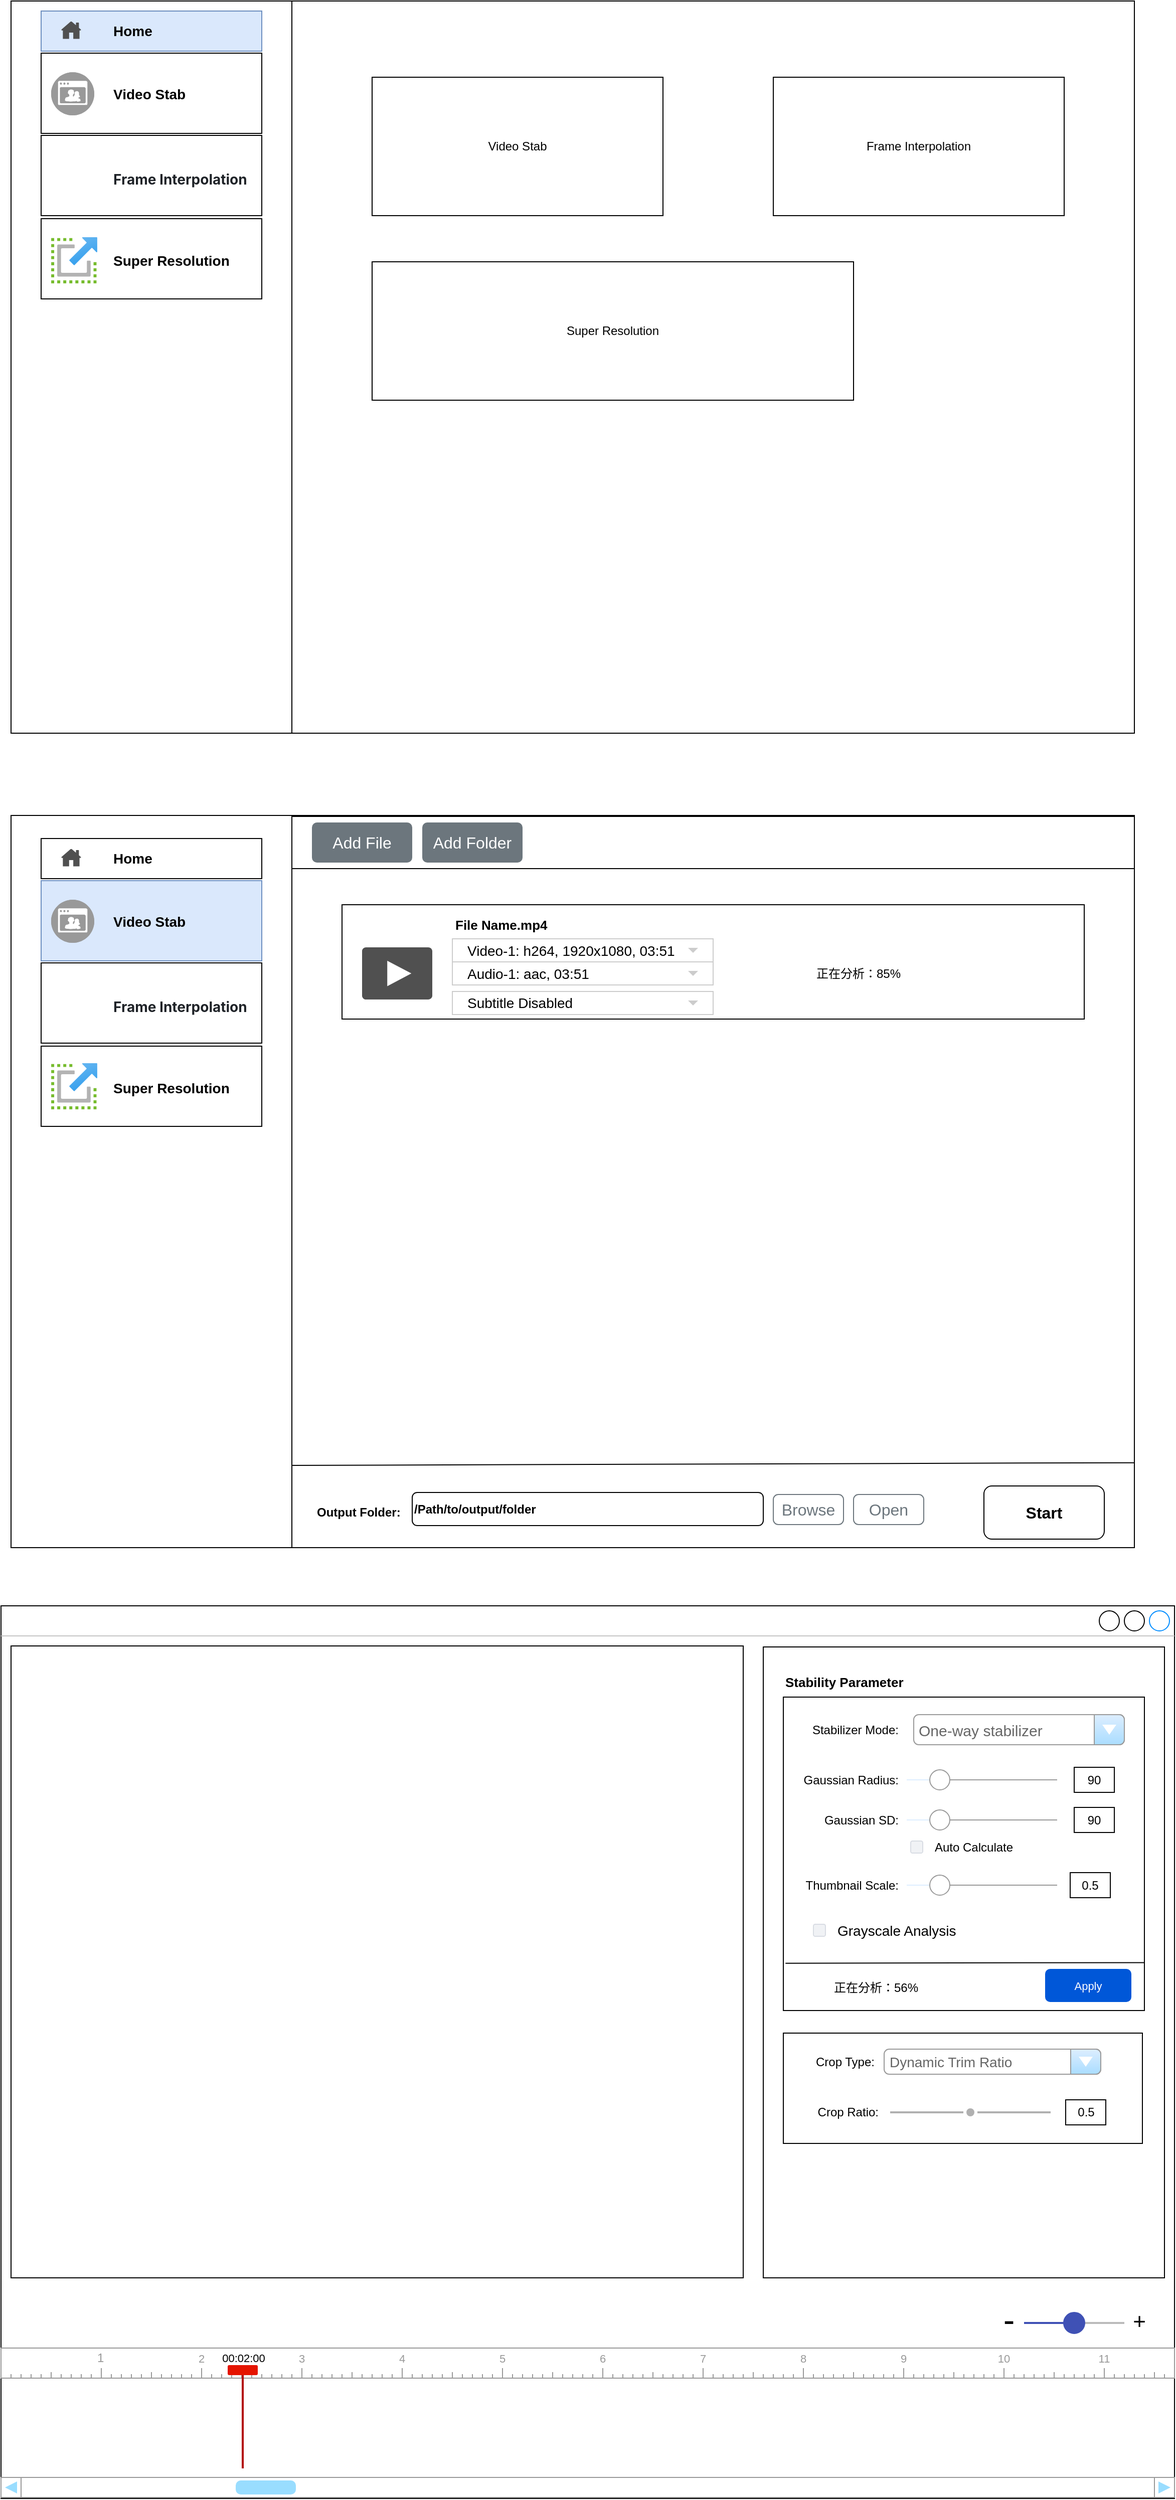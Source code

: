 <mxfile version="21.2.9" type="github">
  <diagram id="Ab-sKXFEaYm4plngSUeg" name="Page-1">
    <mxGraphModel dx="1790" dy="1040" grid="1" gridSize="10" guides="1" tooltips="1" connect="1" arrows="1" fold="1" page="1" pageScale="1" pageWidth="850" pageHeight="1100" math="0" shadow="0">
      <root>
        <mxCell id="0" />
        <mxCell id="1" parent="0" />
        <mxCell id="s8XICcNmrmjAOdbEo4fM-9" value="" style="strokeWidth=1;shadow=0;dashed=0;align=center;html=1;shape=mxgraph.mockup.containers.window;align=left;verticalAlign=top;spacingLeft=8;strokeColor2=#008cff;strokeColor3=#c4c4c4;fontColor=#666666;mainText=;fontSize=17;labelBackgroundColor=none;whiteSpace=wrap;" parent="1" vertex="1">
          <mxGeometry x="440" y="1620" width="1170" height="890" as="geometry" />
        </mxCell>
        <mxCell id="ieu4cb_8tg2tb4iUZJ9E-39" value="" style="group" parent="1" vertex="1" connectable="0">
          <mxGeometry x="450" y="20" width="1120" height="730" as="geometry" />
        </mxCell>
        <mxCell id="A-cPtb-7SZQgboOlziiO-1" value="" style="rounded=0;whiteSpace=wrap;html=1;" parent="ieu4cb_8tg2tb4iUZJ9E-39" vertex="1">
          <mxGeometry width="1120" height="730" as="geometry" />
        </mxCell>
        <mxCell id="A-cPtb-7SZQgboOlziiO-2" value="" style="endArrow=none;html=1;rounded=0;entryX=0.25;entryY=0;entryDx=0;entryDy=0;exitX=0.25;exitY=1;exitDx=0;exitDy=0;" parent="ieu4cb_8tg2tb4iUZJ9E-39" source="A-cPtb-7SZQgboOlziiO-1" target="A-cPtb-7SZQgboOlziiO-1" edge="1">
          <mxGeometry width="50" height="50" relative="1" as="geometry">
            <mxPoint x="-190" y="240" as="sourcePoint" />
            <mxPoint x="-140" y="190" as="targetPoint" />
          </mxGeometry>
        </mxCell>
        <mxCell id="ieu4cb_8tg2tb4iUZJ9E-1" value="" style="group" parent="ieu4cb_8tg2tb4iUZJ9E-39" vertex="1" connectable="0">
          <mxGeometry x="30" y="52" width="220" height="80" as="geometry" />
        </mxCell>
        <mxCell id="A-cPtb-7SZQgboOlziiO-35" value="" style="rounded=0;whiteSpace=wrap;html=1;" parent="ieu4cb_8tg2tb4iUZJ9E-1" vertex="1">
          <mxGeometry width="220" height="80" as="geometry" />
        </mxCell>
        <mxCell id="A-cPtb-7SZQgboOlziiO-37" value="" style="fillColor=#999999;verticalLabelPosition=bottom;sketch=0;html=1;strokeColor=#ffffff;verticalAlign=top;align=center;points=[[0.145,0.145,0],[0.5,0,0],[0.855,0.145,0],[1,0.5,0],[0.855,0.855,0],[0.5,1,0],[0.145,0.855,0],[0,0.5,0]];pointerEvents=1;shape=mxgraph.cisco_safe.compositeIcon;bgIcon=ellipse;resIcon=mxgraph.cisco_safe.capability.video;" parent="ieu4cb_8tg2tb4iUZJ9E-1" vertex="1">
          <mxGeometry x="10" y="19" width="43" height="43" as="geometry" />
        </mxCell>
        <mxCell id="A-cPtb-7SZQgboOlziiO-38" value="Video Stab" style="text;strokeColor=none;fillColor=none;html=1;fontSize=14;fontStyle=1;verticalAlign=middle;align=left;" parent="ieu4cb_8tg2tb4iUZJ9E-1" vertex="1">
          <mxGeometry x="70" y="20.5" width="110" height="40" as="geometry" />
        </mxCell>
        <mxCell id="ieu4cb_8tg2tb4iUZJ9E-2" value="" style="group" parent="ieu4cb_8tg2tb4iUZJ9E-39" vertex="1" connectable="0">
          <mxGeometry x="30" y="134" width="220" height="80" as="geometry" />
        </mxCell>
        <mxCell id="ieu4cb_8tg2tb4iUZJ9E-3" value="" style="rounded=0;whiteSpace=wrap;html=1;" parent="ieu4cb_8tg2tb4iUZJ9E-2" vertex="1">
          <mxGeometry width="220" height="80" as="geometry" />
        </mxCell>
        <mxCell id="ieu4cb_8tg2tb4iUZJ9E-5" value="&lt;h2 style=&quot;box-sizing: border-box; margin-top: 24px; margin-bottom: 16px; line-height: 1.25; padding-bottom: 0.3em; border-bottom: 1px solid var(--color-border-muted); color: rgb(31, 35, 40); font-family: -apple-system, &amp;quot;system-ui&amp;quot;, &amp;quot;Segoe UI&amp;quot;, &amp;quot;Noto Sans&amp;quot;, Helvetica, Arial, sans-serif, &amp;quot;Apple Color Emoji&amp;quot;, &amp;quot;Segoe UI Emoji&amp;quot;; background-color: rgb(255, 255, 255); font-size: 14px;&quot; dir=&quot;auto&quot; tabindex=&quot;-1&quot;&gt;Frame Interpolation&lt;/h2&gt;" style="text;strokeColor=none;fillColor=none;html=1;fontSize=14;fontStyle=0;verticalAlign=middle;align=left;" parent="ieu4cb_8tg2tb4iUZJ9E-2" vertex="1">
          <mxGeometry x="70" y="20.5" width="140" height="40" as="geometry" />
        </mxCell>
        <mxCell id="nxmxWXDzwpeDS3cv6FxE-2" value="" style="shape=image;html=1;verticalAlign=top;verticalLabelPosition=bottom;labelBackgroundColor=#ffffff;imageAspect=0;aspect=fixed;image=https://cdn2.iconfinder.com/data/icons/crystalproject/22x22/actions/frame_formula.png" parent="ieu4cb_8tg2tb4iUZJ9E-2" vertex="1">
          <mxGeometry x="10" y="20.5" width="50" height="50" as="geometry" />
        </mxCell>
        <mxCell id="ieu4cb_8tg2tb4iUZJ9E-6" value="" style="group" parent="ieu4cb_8tg2tb4iUZJ9E-39" vertex="1" connectable="0">
          <mxGeometry x="30" y="218" width="220" height="80" as="geometry" />
        </mxCell>
        <mxCell id="ieu4cb_8tg2tb4iUZJ9E-7" value="" style="rounded=0;whiteSpace=wrap;html=1;" parent="ieu4cb_8tg2tb4iUZJ9E-6" vertex="1">
          <mxGeometry y="-1" width="220" height="80" as="geometry" />
        </mxCell>
        <mxCell id="ieu4cb_8tg2tb4iUZJ9E-9" value="Super Resolution" style="text;strokeColor=none;fillColor=none;html=1;fontSize=14;fontStyle=1;verticalAlign=middle;align=left;" parent="ieu4cb_8tg2tb4iUZJ9E-6" vertex="1">
          <mxGeometry x="70" y="20.5" width="110" height="40" as="geometry" />
        </mxCell>
        <mxCell id="nxmxWXDzwpeDS3cv6FxE-3" value="" style="image;aspect=fixed;html=1;points=[];align=center;fontSize=12;image=img/lib/azure2/general/Scale.svg;" parent="ieu4cb_8tg2tb4iUZJ9E-6" vertex="1">
          <mxGeometry x="10" y="17.5" width="46" height="46" as="geometry" />
        </mxCell>
        <mxCell id="ieu4cb_8tg2tb4iUZJ9E-10" value="" style="group;fillColor=#dae8fc;strokeColor=#6c8ebf;" parent="ieu4cb_8tg2tb4iUZJ9E-39" vertex="1" connectable="0">
          <mxGeometry x="30" y="10" width="220" height="40" as="geometry" />
        </mxCell>
        <mxCell id="ieu4cb_8tg2tb4iUZJ9E-11" value="" style="rounded=0;whiteSpace=wrap;html=1;fillColor=#dae8fc;strokeColor=#6c8ebf;" parent="ieu4cb_8tg2tb4iUZJ9E-10" vertex="1">
          <mxGeometry width="220" height="40" as="geometry" />
        </mxCell>
        <mxCell id="ieu4cb_8tg2tb4iUZJ9E-13" value="Home" style="text;strokeColor=none;fillColor=none;html=1;fontSize=14;fontStyle=1;verticalAlign=middle;align=left;" parent="ieu4cb_8tg2tb4iUZJ9E-10" vertex="1">
          <mxGeometry x="70" y="10.25" width="110" height="20" as="geometry" />
        </mxCell>
        <mxCell id="ieu4cb_8tg2tb4iUZJ9E-14" value="" style="sketch=0;pointerEvents=1;shadow=0;dashed=0;html=1;strokeColor=none;fillColor=#505050;labelPosition=center;verticalLabelPosition=bottom;verticalAlign=top;outlineConnect=0;align=center;shape=mxgraph.office.concepts.home;" parent="ieu4cb_8tg2tb4iUZJ9E-10" vertex="1">
          <mxGeometry x="20" y="10.25" width="20" height="17.5" as="geometry" />
        </mxCell>
        <mxCell id="ieu4cb_8tg2tb4iUZJ9E-15" value="Video Stab" style="rounded=0;whiteSpace=wrap;html=1;" parent="ieu4cb_8tg2tb4iUZJ9E-39" vertex="1">
          <mxGeometry x="360" y="76" width="290" height="138" as="geometry" />
        </mxCell>
        <mxCell id="ieu4cb_8tg2tb4iUZJ9E-16" value="Frame Interpolation" style="rounded=0;whiteSpace=wrap;html=1;" parent="ieu4cb_8tg2tb4iUZJ9E-39" vertex="1">
          <mxGeometry x="760" y="76" width="290" height="138" as="geometry" />
        </mxCell>
        <mxCell id="ieu4cb_8tg2tb4iUZJ9E-17" value="Super Resolution" style="rounded=0;whiteSpace=wrap;html=1;" parent="ieu4cb_8tg2tb4iUZJ9E-39" vertex="1">
          <mxGeometry x="360" y="260" width="480" height="138" as="geometry" />
        </mxCell>
        <mxCell id="ieu4cb_8tg2tb4iUZJ9E-40" value="" style="group;align=left;fontStyle=1" parent="1" vertex="1" connectable="0">
          <mxGeometry x="450" y="845" width="1120" height="730" as="geometry" />
        </mxCell>
        <mxCell id="ieu4cb_8tg2tb4iUZJ9E-41" value="" style="rounded=0;whiteSpace=wrap;html=1;" parent="ieu4cb_8tg2tb4iUZJ9E-40" vertex="1">
          <mxGeometry y="-13" width="1120" height="730" as="geometry" />
        </mxCell>
        <mxCell id="ieu4cb_8tg2tb4iUZJ9E-42" value="" style="endArrow=none;html=1;rounded=0;entryX=0.25;entryY=0;entryDx=0;entryDy=0;exitX=0.25;exitY=1;exitDx=0;exitDy=0;" parent="ieu4cb_8tg2tb4iUZJ9E-40" source="ieu4cb_8tg2tb4iUZJ9E-41" target="ieu4cb_8tg2tb4iUZJ9E-41" edge="1">
          <mxGeometry width="50" height="50" relative="1" as="geometry">
            <mxPoint x="-190" y="240" as="sourcePoint" />
            <mxPoint x="-140" y="190" as="targetPoint" />
          </mxGeometry>
        </mxCell>
        <mxCell id="ieu4cb_8tg2tb4iUZJ9E-43" value="" style="group" parent="ieu4cb_8tg2tb4iUZJ9E-40" vertex="1" connectable="0">
          <mxGeometry x="30" y="52" width="220" height="80" as="geometry" />
        </mxCell>
        <mxCell id="ieu4cb_8tg2tb4iUZJ9E-44" value="" style="rounded=0;whiteSpace=wrap;html=1;fillColor=#dae8fc;strokeColor=#6c8ebf;" parent="ieu4cb_8tg2tb4iUZJ9E-43" vertex="1">
          <mxGeometry width="220" height="80" as="geometry" />
        </mxCell>
        <mxCell id="ieu4cb_8tg2tb4iUZJ9E-45" value="" style="fillColor=#999999;verticalLabelPosition=bottom;sketch=0;html=1;strokeColor=#ffffff;verticalAlign=top;align=center;points=[[0.145,0.145,0],[0.5,0,0],[0.855,0.145,0],[1,0.5,0],[0.855,0.855,0],[0.5,1,0],[0.145,0.855,0],[0,0.5,0]];pointerEvents=1;shape=mxgraph.cisco_safe.compositeIcon;bgIcon=ellipse;resIcon=mxgraph.cisco_safe.capability.video;" parent="ieu4cb_8tg2tb4iUZJ9E-43" vertex="1">
          <mxGeometry x="10" y="19" width="43" height="43" as="geometry" />
        </mxCell>
        <mxCell id="ieu4cb_8tg2tb4iUZJ9E-46" value="Video Stab" style="text;strokeColor=none;fillColor=none;html=1;fontSize=14;fontStyle=1;verticalAlign=middle;align=left;" parent="ieu4cb_8tg2tb4iUZJ9E-43" vertex="1">
          <mxGeometry x="70" y="20.5" width="110" height="40" as="geometry" />
        </mxCell>
        <mxCell id="ieu4cb_8tg2tb4iUZJ9E-47" value="" style="group" parent="ieu4cb_8tg2tb4iUZJ9E-40" vertex="1" connectable="0">
          <mxGeometry x="30" y="134" width="220" height="80" as="geometry" />
        </mxCell>
        <mxCell id="ieu4cb_8tg2tb4iUZJ9E-48" value="" style="rounded=0;whiteSpace=wrap;html=1;" parent="ieu4cb_8tg2tb4iUZJ9E-47" vertex="1">
          <mxGeometry width="220" height="80" as="geometry" />
        </mxCell>
        <mxCell id="ieu4cb_8tg2tb4iUZJ9E-50" value="&lt;h2 style=&quot;box-sizing: border-box; margin-top: 24px; margin-bottom: 16px; line-height: 1.25; padding-bottom: 0.3em; border-bottom: 1px solid var(--color-border-muted); color: rgb(31, 35, 40); font-family: -apple-system, &amp;quot;system-ui&amp;quot;, &amp;quot;Segoe UI&amp;quot;, &amp;quot;Noto Sans&amp;quot;, Helvetica, Arial, sans-serif, &amp;quot;Apple Color Emoji&amp;quot;, &amp;quot;Segoe UI Emoji&amp;quot;; background-color: rgb(255, 255, 255); font-size: 14px;&quot; dir=&quot;auto&quot; tabindex=&quot;-1&quot;&gt;Frame Interpolation&lt;/h2&gt;" style="text;strokeColor=none;fillColor=none;html=1;fontSize=14;fontStyle=0;verticalAlign=middle;align=left;" parent="ieu4cb_8tg2tb4iUZJ9E-47" vertex="1">
          <mxGeometry x="70" y="20.5" width="140" height="40" as="geometry" />
        </mxCell>
        <mxCell id="nxmxWXDzwpeDS3cv6FxE-8" value="" style="shape=image;html=1;verticalAlign=top;verticalLabelPosition=bottom;labelBackgroundColor=#ffffff;imageAspect=0;aspect=fixed;image=https://cdn2.iconfinder.com/data/icons/crystalproject/22x22/actions/frame_formula.png" parent="ieu4cb_8tg2tb4iUZJ9E-47" vertex="1">
          <mxGeometry x="10" y="15.5" width="50" height="50" as="geometry" />
        </mxCell>
        <mxCell id="ieu4cb_8tg2tb4iUZJ9E-51" value="" style="group" parent="ieu4cb_8tg2tb4iUZJ9E-40" vertex="1" connectable="0">
          <mxGeometry x="30" y="218" width="220" height="80" as="geometry" />
        </mxCell>
        <mxCell id="ieu4cb_8tg2tb4iUZJ9E-52" value="" style="rounded=0;whiteSpace=wrap;html=1;" parent="ieu4cb_8tg2tb4iUZJ9E-51" vertex="1">
          <mxGeometry y="-1" width="220" height="80" as="geometry" />
        </mxCell>
        <mxCell id="ieu4cb_8tg2tb4iUZJ9E-54" value="Super Resolution" style="text;strokeColor=none;fillColor=none;html=1;fontSize=14;fontStyle=1;verticalAlign=middle;align=left;" parent="ieu4cb_8tg2tb4iUZJ9E-51" vertex="1">
          <mxGeometry x="70" y="20.5" width="110" height="40" as="geometry" />
        </mxCell>
        <mxCell id="nxmxWXDzwpeDS3cv6FxE-9" value="" style="image;aspect=fixed;html=1;points=[];align=center;fontSize=12;image=img/lib/azure2/general/Scale.svg;" parent="ieu4cb_8tg2tb4iUZJ9E-51" vertex="1">
          <mxGeometry x="10" y="16" width="46" height="46" as="geometry" />
        </mxCell>
        <mxCell id="ieu4cb_8tg2tb4iUZJ9E-55" value="" style="group;" parent="ieu4cb_8tg2tb4iUZJ9E-40" vertex="1" connectable="0">
          <mxGeometry x="30" y="10" width="220" height="40" as="geometry" />
        </mxCell>
        <mxCell id="ieu4cb_8tg2tb4iUZJ9E-56" value="" style="rounded=0;whiteSpace=wrap;html=1;" parent="ieu4cb_8tg2tb4iUZJ9E-55" vertex="1">
          <mxGeometry width="220" height="40" as="geometry" />
        </mxCell>
        <mxCell id="ieu4cb_8tg2tb4iUZJ9E-57" value="Home" style="text;strokeColor=none;fillColor=none;html=1;fontSize=14;fontStyle=1;verticalAlign=middle;align=left;" parent="ieu4cb_8tg2tb4iUZJ9E-55" vertex="1">
          <mxGeometry x="70" y="10.25" width="110" height="20" as="geometry" />
        </mxCell>
        <mxCell id="ieu4cb_8tg2tb4iUZJ9E-58" value="" style="sketch=0;pointerEvents=1;shadow=0;dashed=0;html=1;strokeColor=none;fillColor=#505050;labelPosition=center;verticalLabelPosition=bottom;verticalAlign=top;outlineConnect=0;align=center;shape=mxgraph.office.concepts.home;" parent="ieu4cb_8tg2tb4iUZJ9E-55" vertex="1">
          <mxGeometry x="20" y="10.25" width="20" height="17.5" as="geometry" />
        </mxCell>
        <mxCell id="ieu4cb_8tg2tb4iUZJ9E-59" value="" style="rounded=0;whiteSpace=wrap;html=1;" parent="ieu4cb_8tg2tb4iUZJ9E-40" vertex="1">
          <mxGeometry x="330" y="76" width="740" height="114" as="geometry" />
        </mxCell>
        <mxCell id="ieu4cb_8tg2tb4iUZJ9E-69" value="" style="endArrow=none;html=1;rounded=0;entryX=1;entryY=0.884;entryDx=0;entryDy=0;entryPerimeter=0;" parent="ieu4cb_8tg2tb4iUZJ9E-40" target="ieu4cb_8tg2tb4iUZJ9E-41" edge="1">
          <mxGeometry width="50" height="50" relative="1" as="geometry">
            <mxPoint x="280" y="635" as="sourcePoint" />
            <mxPoint x="620" y="550" as="targetPoint" />
          </mxGeometry>
        </mxCell>
        <mxCell id="ieu4cb_8tg2tb4iUZJ9E-70" value="&lt;b&gt;/Path/to/output/folder&lt;/b&gt;" style="rounded=1;whiteSpace=wrap;html=1;align=left;" parent="ieu4cb_8tg2tb4iUZJ9E-40" vertex="1">
          <mxGeometry x="400" y="662" width="350" height="33" as="geometry" />
        </mxCell>
        <mxCell id="ieu4cb_8tg2tb4iUZJ9E-71" value="Output Folder:" style="text;align=left;fontStyle=1;verticalAlign=middle;spacingLeft=3;spacingRight=3;strokeColor=none;rotatable=0;points=[[0,0.5],[1,0.5]];portConstraint=eastwest;html=1;" parent="ieu4cb_8tg2tb4iUZJ9E-40" vertex="1">
          <mxGeometry x="300" y="669" width="80" height="26" as="geometry" />
        </mxCell>
        <mxCell id="ieu4cb_8tg2tb4iUZJ9E-72" value="Start" style="rounded=1;whiteSpace=wrap;html=1;fontStyle=1;fontSize=16;" parent="ieu4cb_8tg2tb4iUZJ9E-40" vertex="1">
          <mxGeometry x="970" y="655.5" width="120" height="53" as="geometry" />
        </mxCell>
        <mxCell id="ieu4cb_8tg2tb4iUZJ9E-63" value="&lt;b&gt;File Name.mp4&lt;/b&gt;" style="text;strokeColor=none;fillColor=none;html=1;fontSize=13;fontStyle=0;verticalAlign=middle;align=left;" parent="ieu4cb_8tg2tb4iUZJ9E-40" vertex="1">
          <mxGeometry x="441" y="81" width="150" height="30" as="geometry" />
        </mxCell>
        <mxCell id="ieu4cb_8tg2tb4iUZJ9E-73" value="" style="sketch=0;pointerEvents=1;shadow=0;dashed=0;html=1;strokeColor=none;fillColor=#505050;labelPosition=center;verticalLabelPosition=bottom;verticalAlign=top;outlineConnect=0;align=center;shape=mxgraph.office.concepts.video_play;" parent="ieu4cb_8tg2tb4iUZJ9E-40" vertex="1">
          <mxGeometry x="350" y="118.5" width="70" height="52" as="geometry" />
        </mxCell>
        <mxCell id="nxmxWXDzwpeDS3cv6FxE-10" value="Open" style="html=1;shadow=0;dashed=0;shape=mxgraph.bootstrap.rrect;rSize=5;strokeColor=#6C767D;strokeWidth=1;fillColor=none;fontColor=#6C767D;whiteSpace=wrap;align=center;verticalAlign=middle;spacingLeft=0;fontStyle=0;fontSize=16;spacing=5;" parent="ieu4cb_8tg2tb4iUZJ9E-40" vertex="1">
          <mxGeometry x="840" y="664" width="70" height="30" as="geometry" />
        </mxCell>
        <mxCell id="nxmxWXDzwpeDS3cv6FxE-12" value="" style="dashed=0;align=left;fontSize=12;shape=rect;fillColor=#ffffff;strokeColor=#cccccc;whiteSpace=wrap;html=1;" parent="ieu4cb_8tg2tb4iUZJ9E-40" vertex="1">
          <mxGeometry x="440" y="110" width="260" height="23" as="geometry" />
        </mxCell>
        <mxCell id="nxmxWXDzwpeDS3cv6FxE-13" value="Video-1: h264, 1920x1080, 03:51" style="text;fontColor=#000000;verticalAlign=middle;spacingLeft=13;fontSize=14;whiteSpace=wrap;html=1;align=left;" parent="nxmxWXDzwpeDS3cv6FxE-12" vertex="1">
          <mxGeometry width="260" height="23" as="geometry" />
        </mxCell>
        <mxCell id="nxmxWXDzwpeDS3cv6FxE-14" value="" style="dashed=0;html=1;shape=mxgraph.gmdl.triangle;fillColor=#cccccc;strokeColor=none;" parent="nxmxWXDzwpeDS3cv6FxE-12" vertex="1">
          <mxGeometry x="1" y="0.5" width="10" height="5" relative="1" as="geometry">
            <mxPoint x="-25" y="-2.5" as="offset" />
          </mxGeometry>
        </mxCell>
        <mxCell id="nxmxWXDzwpeDS3cv6FxE-15" value="" style="dashed=0;align=left;fontSize=12;shape=rect;fillColor=#ffffff;strokeColor=#cccccc;whiteSpace=wrap;html=1;" parent="ieu4cb_8tg2tb4iUZJ9E-40" vertex="1">
          <mxGeometry x="440" y="133" width="260" height="23" as="geometry" />
        </mxCell>
        <mxCell id="nxmxWXDzwpeDS3cv6FxE-16" value="Audio-1: aac, 03:51" style="text;fontColor=#000000;verticalAlign=middle;spacingLeft=13;fontSize=14;whiteSpace=wrap;html=1;align=left;" parent="nxmxWXDzwpeDS3cv6FxE-15" vertex="1">
          <mxGeometry width="260" height="23" as="geometry" />
        </mxCell>
        <mxCell id="nxmxWXDzwpeDS3cv6FxE-17" value="" style="dashed=0;html=1;shape=mxgraph.gmdl.triangle;fillColor=#cccccc;strokeColor=none;" parent="nxmxWXDzwpeDS3cv6FxE-15" vertex="1">
          <mxGeometry x="1" y="0.5" width="10" height="5" relative="1" as="geometry">
            <mxPoint x="-25" y="-2.5" as="offset" />
          </mxGeometry>
        </mxCell>
        <mxCell id="nxmxWXDzwpeDS3cv6FxE-18" value="" style="dashed=0;align=left;fontSize=12;shape=rect;fillColor=#ffffff;strokeColor=#cccccc;whiteSpace=wrap;html=1;" parent="ieu4cb_8tg2tb4iUZJ9E-40" vertex="1">
          <mxGeometry x="440" y="162.5" width="260" height="23" as="geometry" />
        </mxCell>
        <mxCell id="nxmxWXDzwpeDS3cv6FxE-19" value="Subtitle Disabled" style="text;fontColor=#000000;verticalAlign=middle;spacingLeft=13;fontSize=14;whiteSpace=wrap;html=1;align=left;" parent="nxmxWXDzwpeDS3cv6FxE-18" vertex="1">
          <mxGeometry width="260" height="23" as="geometry" />
        </mxCell>
        <mxCell id="nxmxWXDzwpeDS3cv6FxE-20" value="" style="dashed=0;html=1;shape=mxgraph.gmdl.triangle;fillColor=#cccccc;strokeColor=none;" parent="nxmxWXDzwpeDS3cv6FxE-18" vertex="1">
          <mxGeometry x="1" y="0.5" width="10" height="5" relative="1" as="geometry">
            <mxPoint x="-25" y="-2.5" as="offset" />
          </mxGeometry>
        </mxCell>
        <mxCell id="nxmxWXDzwpeDS3cv6FxE-49" value="" style="rounded=0;whiteSpace=wrap;html=1;" parent="ieu4cb_8tg2tb4iUZJ9E-40" vertex="1">
          <mxGeometry x="280" y="-12" width="840" height="52" as="geometry" />
        </mxCell>
        <mxCell id="nxmxWXDzwpeDS3cv6FxE-51" value="Add File" style="html=1;shadow=0;dashed=0;shape=mxgraph.bootstrap.rrect;rSize=5;strokeColor=none;strokeWidth=1;fillColor=#6C767D;fontColor=#FFFFFF;whiteSpace=wrap;align=center;verticalAlign=middle;spacingLeft=0;fontStyle=0;fontSize=16;spacing=5;" parent="ieu4cb_8tg2tb4iUZJ9E-40" vertex="1">
          <mxGeometry x="300" y="-6" width="100" height="40" as="geometry" />
        </mxCell>
        <mxCell id="s8XICcNmrmjAOdbEo4fM-1" value="" style="shape=image;html=1;verticalAlign=top;verticalLabelPosition=bottom;labelBackgroundColor=#ffffff;imageAspect=0;aspect=fixed;image=https://cdn0.iconfinder.com/data/icons/google-material-design-3-0/48/ic_play_arrow_48px-128.png" parent="ieu4cb_8tg2tb4iUZJ9E-40" vertex="1">
          <mxGeometry x="960" y="92.5" width="81" height="81" as="geometry" />
        </mxCell>
        <mxCell id="s8XICcNmrmjAOdbEo4fM-4" value="正在分析：85%" style="text;html=1;strokeColor=none;fillColor=none;align=center;verticalAlign=middle;whiteSpace=wrap;rounded=0;" parent="ieu4cb_8tg2tb4iUZJ9E-40" vertex="1">
          <mxGeometry x="790" y="129.5" width="110" height="30" as="geometry" />
        </mxCell>
        <mxCell id="s8XICcNmrmjAOdbEo4fM-10" value="Add Folder" style="html=1;shadow=0;dashed=0;shape=mxgraph.bootstrap.rrect;rSize=5;strokeColor=none;strokeWidth=1;fillColor=#6C767D;fontColor=#FFFFFF;whiteSpace=wrap;align=center;verticalAlign=middle;spacingLeft=0;fontStyle=0;fontSize=16;spacing=5;" parent="ieu4cb_8tg2tb4iUZJ9E-40" vertex="1">
          <mxGeometry x="410" y="-6" width="100" height="40" as="geometry" />
        </mxCell>
        <mxCell id="s8XICcNmrmjAOdbEo4fM-12" value="Browse" style="html=1;shadow=0;dashed=0;shape=mxgraph.bootstrap.rrect;rSize=5;strokeColor=#6C767D;strokeWidth=1;fillColor=none;fontColor=#6C767D;whiteSpace=wrap;align=center;verticalAlign=middle;spacingLeft=0;fontStyle=0;fontSize=16;spacing=5;" parent="ieu4cb_8tg2tb4iUZJ9E-40" vertex="1">
          <mxGeometry x="760" y="664" width="70" height="30" as="geometry" />
        </mxCell>
        <mxCell id="nxmxWXDzwpeDS3cv6FxE-24" value="" style="rounded=0;whiteSpace=wrap;html=1;" parent="1" vertex="1">
          <mxGeometry x="440" y="2360" width="1170" height="150" as="geometry" />
        </mxCell>
        <mxCell id="nxmxWXDzwpeDS3cv6FxE-26" value="1" style="strokeWidth=1;shadow=0;dashed=0;align=center;html=1;shape=mxgraph.mockup.misc.ruler2;dx=100;rulerOrient=down;unitSize=10;fontColor=#999999;spacingLeft=96;align=left;verticalAlign=middle;spacingBottom=10;spacingTop=0;spacingRight=0;spacing=0;strokeColor=#999999;" parent="1" vertex="1">
          <mxGeometry x="440" y="2360" width="1170" height="30" as="geometry" />
        </mxCell>
        <mxCell id="nxmxWXDzwpeDS3cv6FxE-27" value="" style="shape=image;html=1;verticalAlign=top;verticalLabelPosition=bottom;labelBackgroundColor=#ffffff;imageAspect=0;aspect=fixed;image=https://cdn2.iconfinder.com/data/icons/crystalproject/32x32/actions/thumbnail.png" parent="1" vertex="1">
          <mxGeometry x="440" y="2395" width="100" height="100" as="geometry" />
        </mxCell>
        <mxCell id="nxmxWXDzwpeDS3cv6FxE-28" value="" style="shape=image;html=1;verticalAlign=top;verticalLabelPosition=bottom;labelBackgroundColor=#ffffff;imageAspect=0;aspect=fixed;image=https://cdn2.iconfinder.com/data/icons/crystalproject/32x32/actions/thumbnail.png" parent="1" vertex="1">
          <mxGeometry x="540" y="2395" width="100" height="100" as="geometry" />
        </mxCell>
        <mxCell id="nxmxWXDzwpeDS3cv6FxE-29" value="" style="shape=image;html=1;verticalAlign=top;verticalLabelPosition=bottom;labelBackgroundColor=#ffffff;imageAspect=0;aspect=fixed;image=https://cdn2.iconfinder.com/data/icons/crystalproject/32x32/actions/thumbnail.png" parent="1" vertex="1">
          <mxGeometry x="640" y="2395" width="100" height="100" as="geometry" />
        </mxCell>
        <mxCell id="nxmxWXDzwpeDS3cv6FxE-30" value="" style="shape=image;html=1;verticalAlign=top;verticalLabelPosition=bottom;labelBackgroundColor=#ffffff;imageAspect=0;aspect=fixed;image=https://cdn2.iconfinder.com/data/icons/crystalproject/32x32/actions/thumbnail.png" parent="1" vertex="1">
          <mxGeometry x="740" y="2395" width="100" height="100" as="geometry" />
        </mxCell>
        <mxCell id="nxmxWXDzwpeDS3cv6FxE-31" value="" style="shape=image;html=1;verticalAlign=top;verticalLabelPosition=bottom;labelBackgroundColor=#ffffff;imageAspect=0;aspect=fixed;image=https://cdn2.iconfinder.com/data/icons/crystalproject/32x32/actions/thumbnail.png" parent="1" vertex="1">
          <mxGeometry x="840" y="2395" width="100" height="100" as="geometry" />
        </mxCell>
        <mxCell id="nxmxWXDzwpeDS3cv6FxE-32" value="" style="shape=image;html=1;verticalAlign=top;verticalLabelPosition=bottom;labelBackgroundColor=#ffffff;imageAspect=0;aspect=fixed;image=https://cdn2.iconfinder.com/data/icons/crystalproject/32x32/actions/thumbnail.png" parent="1" vertex="1">
          <mxGeometry x="940" y="2395" width="100" height="100" as="geometry" />
        </mxCell>
        <mxCell id="nxmxWXDzwpeDS3cv6FxE-33" value="" style="shape=image;html=1;verticalAlign=top;verticalLabelPosition=bottom;labelBackgroundColor=#ffffff;imageAspect=0;aspect=fixed;image=https://cdn2.iconfinder.com/data/icons/crystalproject/32x32/actions/thumbnail.png" parent="1" vertex="1">
          <mxGeometry x="1040" y="2395" width="100" height="100" as="geometry" />
        </mxCell>
        <mxCell id="nxmxWXDzwpeDS3cv6FxE-34" value="" style="shape=image;html=1;verticalAlign=top;verticalLabelPosition=bottom;labelBackgroundColor=#ffffff;imageAspect=0;aspect=fixed;image=https://cdn2.iconfinder.com/data/icons/crystalproject/32x32/actions/thumbnail.png" parent="1" vertex="1">
          <mxGeometry x="1140" y="2395" width="100" height="100" as="geometry" />
        </mxCell>
        <mxCell id="nxmxWXDzwpeDS3cv6FxE-35" value="" style="shape=image;html=1;verticalAlign=top;verticalLabelPosition=bottom;labelBackgroundColor=#ffffff;imageAspect=0;aspect=fixed;image=https://cdn2.iconfinder.com/data/icons/crystalproject/32x32/actions/thumbnail.png" parent="1" vertex="1">
          <mxGeometry x="1240" y="2395" width="100" height="100" as="geometry" />
        </mxCell>
        <mxCell id="nxmxWXDzwpeDS3cv6FxE-36" value="" style="shape=image;html=1;verticalAlign=top;verticalLabelPosition=bottom;labelBackgroundColor=#ffffff;imageAspect=0;aspect=fixed;image=https://cdn2.iconfinder.com/data/icons/crystalproject/32x32/actions/thumbnail.png" parent="1" vertex="1">
          <mxGeometry x="1340" y="2395" width="100" height="100" as="geometry" />
        </mxCell>
        <mxCell id="nxmxWXDzwpeDS3cv6FxE-37" value="" style="shape=image;html=1;verticalAlign=top;verticalLabelPosition=bottom;labelBackgroundColor=#ffffff;imageAspect=0;aspect=fixed;image=https://cdn2.iconfinder.com/data/icons/crystalproject/32x32/actions/thumbnail.png" parent="1" vertex="1">
          <mxGeometry x="1440" y="2395" width="100" height="100" as="geometry" />
        </mxCell>
        <mxCell id="nxmxWXDzwpeDS3cv6FxE-39" value="" style="verticalLabelPosition=bottom;shadow=0;dashed=0;align=center;html=1;verticalAlign=top;strokeWidth=1;shape=mxgraph.mockup.navigation.scrollBar;strokeColor=#999999;barPos=20;fillColor2=#99ddff;strokeColor2=none;" parent="1" vertex="1">
          <mxGeometry x="440" y="2489" width="1170" height="20" as="geometry" />
        </mxCell>
        <mxCell id="nxmxWXDzwpeDS3cv6FxE-43" value="" style="shape=image;html=1;verticalAlign=top;verticalLabelPosition=bottom;labelBackgroundColor=#ffffff;imageAspect=0;aspect=fixed;image=https://cdn4.iconfinder.com/data/icons/ionicons/512/icon-ios7-play-128.png" parent="1" vertex="1">
          <mxGeometry x="864" y="2300.51" width="52" height="52" as="geometry" />
        </mxCell>
        <mxCell id="nxmxWXDzwpeDS3cv6FxE-45" value="" style="shape=image;html=1;verticalAlign=top;verticalLabelPosition=bottom;labelBackgroundColor=#ffffff;imageAspect=0;aspect=fixed;image=https://cdn4.iconfinder.com/data/icons/arrows-set-12/512/previous-128.png" parent="1" vertex="1">
          <mxGeometry x="800" y="2313.88" width="25.25" height="25.25" as="geometry" />
        </mxCell>
        <mxCell id="nxmxWXDzwpeDS3cv6FxE-46" value="" style="shape=image;html=1;verticalAlign=top;verticalLabelPosition=bottom;labelBackgroundColor=#ffffff;imageAspect=0;aspect=fixed;image=https://cdn3.iconfinder.com/data/icons/arrow-outline-8/32/right_4_1-128.png" parent="1" vertex="1">
          <mxGeometry x="930" y="2308" width="37" height="37" as="geometry" />
        </mxCell>
        <mxCell id="nxmxWXDzwpeDS3cv6FxE-53" value="" style="dashed=0;verticalLabelPosition=bottom;verticalAlign=top;align=center;shape=mxgraph.gmdl.slider2;barPos=50;strokeColor=#3F51B5;opacity=100;strokeWidth=2;fillColor=#3F51B5;handleSize=20;shadow=0;html=1;" parent="1" vertex="1">
          <mxGeometry x="1460" y="2325" width="100" height="20" as="geometry" />
        </mxCell>
        <mxCell id="s8XICcNmrmjAOdbEo4fM-16" value="" style="group" parent="1" vertex="1" connectable="0">
          <mxGeometry x="666" y="2380" width="30" height="100" as="geometry" />
        </mxCell>
        <mxCell id="s8XICcNmrmjAOdbEo4fM-14" value="" style="rounded=1;whiteSpace=wrap;html=1;fillColor=#e51400;fontColor=#ffffff;strokeColor=none;" parent="s8XICcNmrmjAOdbEo4fM-16" vertex="1">
          <mxGeometry y="-3" width="30" height="10" as="geometry" />
        </mxCell>
        <mxCell id="s8XICcNmrmjAOdbEo4fM-15" value="" style="endArrow=none;html=1;rounded=0;entryX=0.5;entryY=1;entryDx=0;entryDy=0;fillColor=#e51400;strokeColor=#B20000;strokeWidth=2;" parent="s8XICcNmrmjAOdbEo4fM-16" target="s8XICcNmrmjAOdbEo4fM-14" edge="1">
          <mxGeometry width="50" height="50" relative="1" as="geometry">
            <mxPoint x="15" y="100" as="sourcePoint" />
            <mxPoint x="54" y="60" as="targetPoint" />
          </mxGeometry>
        </mxCell>
        <mxCell id="iqYb2lhpn9kubGCA_jHs-60" value="" style="rounded=0;whiteSpace=wrap;html=1;" vertex="1" parent="1">
          <mxGeometry x="450" y="1660" width="730" height="630" as="geometry" />
        </mxCell>
        <mxCell id="nxmxWXDzwpeDS3cv6FxE-48" value="" style="shape=image;html=1;verticalAlign=top;verticalLabelPosition=bottom;labelBackgroundColor=#ffffff;imageAspect=0;aspect=fixed;image=https://cdn4.iconfinder.com/data/icons/ionicons/512/icon-ios7-play-outline-128.png" parent="1" vertex="1">
          <mxGeometry x="720" y="1790" width="270" height="270" as="geometry" />
        </mxCell>
        <mxCell id="iqYb2lhpn9kubGCA_jHs-55" value="" style="rounded=0;whiteSpace=wrap;html=1;" vertex="1" parent="1">
          <mxGeometry x="1200" y="1661" width="400" height="629" as="geometry" />
        </mxCell>
        <mxCell id="iqYb2lhpn9kubGCA_jHs-43" value="" style="group" vertex="1" connectable="0" parent="1">
          <mxGeometry x="1220" y="2046" width="358" height="110" as="geometry" />
        </mxCell>
        <mxCell id="iqYb2lhpn9kubGCA_jHs-37" value="" style="rounded=0;whiteSpace=wrap;html=1;" vertex="1" parent="iqYb2lhpn9kubGCA_jHs-43">
          <mxGeometry width="358" height="110" as="geometry" />
        </mxCell>
        <mxCell id="iqYb2lhpn9kubGCA_jHs-38" value="Crop Type:" style="text;html=1;strokeColor=none;fillColor=none;align=right;verticalAlign=middle;whiteSpace=wrap;rounded=0;" vertex="1" parent="iqYb2lhpn9kubGCA_jHs-43">
          <mxGeometry x="9.5" y="14" width="83" height="30" as="geometry" />
        </mxCell>
        <mxCell id="iqYb2lhpn9kubGCA_jHs-39" value="Dynamic Trim Ratio" style="strokeWidth=1;shadow=0;dashed=0;align=center;html=1;shape=mxgraph.mockup.forms.comboBox;strokeColor=#999999;fillColor=#ddeeff;align=left;fillColor2=#aaddff;mainText=;fontColor=#666666;fontSize=14;spacingLeft=3;" vertex="1" parent="iqYb2lhpn9kubGCA_jHs-43">
          <mxGeometry x="100.5" y="16" width="216" height="25" as="geometry" />
        </mxCell>
        <mxCell id="iqYb2lhpn9kubGCA_jHs-40" value="Crop Ratio:" style="text;html=1;strokeColor=none;fillColor=none;align=right;verticalAlign=middle;whiteSpace=wrap;rounded=0;" vertex="1" parent="iqYb2lhpn9kubGCA_jHs-43">
          <mxGeometry x="13.5" y="64" width="83" height="30" as="geometry" />
        </mxCell>
        <mxCell id="iqYb2lhpn9kubGCA_jHs-41" value="" style="dashed=0;verticalLabelPosition=bottom;verticalAlign=top;align=center;shape=mxgraph.gmdl.sliderDisabled2;strokeColor=#b0b0b0;strokeWidth=2;fillColor=#b0b0b0;handleSize=6;shadow=0;hPos=50;html=1;" vertex="1" parent="iqYb2lhpn9kubGCA_jHs-43">
          <mxGeometry x="106.5" y="69" width="160" height="20" as="geometry" />
        </mxCell>
        <mxCell id="iqYb2lhpn9kubGCA_jHs-42" value="0.5" style="rounded=0;whiteSpace=wrap;html=1;" vertex="1" parent="iqYb2lhpn9kubGCA_jHs-43">
          <mxGeometry x="281.5" y="66.5" width="40" height="25" as="geometry" />
        </mxCell>
        <mxCell id="iqYb2lhpn9kubGCA_jHs-54" value="" style="group" vertex="1" connectable="0" parent="1">
          <mxGeometry x="1220" y="1711" width="360" height="312.5" as="geometry" />
        </mxCell>
        <mxCell id="iqYb2lhpn9kubGCA_jHs-2" value="" style="rounded=0;whiteSpace=wrap;html=1;" vertex="1" parent="iqYb2lhpn9kubGCA_jHs-54">
          <mxGeometry width="360" height="312.5" as="geometry" />
        </mxCell>
        <mxCell id="iqYb2lhpn9kubGCA_jHs-3" value="Stabilizer Mode:" style="text;html=1;strokeColor=none;fillColor=none;align=right;verticalAlign=middle;whiteSpace=wrap;rounded=0;" vertex="1" parent="iqYb2lhpn9kubGCA_jHs-54">
          <mxGeometry x="12" y="17.5" width="105" height="30" as="geometry" />
        </mxCell>
        <mxCell id="iqYb2lhpn9kubGCA_jHs-7" value="Gaussian Radius:" style="text;html=1;strokeColor=none;fillColor=none;align=right;verticalAlign=middle;whiteSpace=wrap;rounded=0;" vertex="1" parent="iqYb2lhpn9kubGCA_jHs-54">
          <mxGeometry x="12" y="67.5" width="105" height="30" as="geometry" />
        </mxCell>
        <mxCell id="iqYb2lhpn9kubGCA_jHs-10" value="" style="verticalLabelPosition=bottom;shadow=0;dashed=0;align=center;html=1;verticalAlign=top;strokeWidth=1;shape=mxgraph.mockup.forms.horSlider;strokeColor=#999999;sliderStyle=basic;sliderPos=20;handleStyle=circle;fillColor2=#ddeeff;" vertex="1" parent="iqYb2lhpn9kubGCA_jHs-54">
          <mxGeometry x="123" y="67.5" width="150" height="30" as="geometry" />
        </mxCell>
        <mxCell id="iqYb2lhpn9kubGCA_jHs-11" value="90" style="rounded=0;whiteSpace=wrap;html=1;" vertex="1" parent="iqYb2lhpn9kubGCA_jHs-54">
          <mxGeometry x="290" y="70" width="40" height="25" as="geometry" />
        </mxCell>
        <mxCell id="iqYb2lhpn9kubGCA_jHs-12" value="Gaussian SD:" style="text;html=1;strokeColor=none;fillColor=none;align=right;verticalAlign=middle;whiteSpace=wrap;rounded=0;" vertex="1" parent="iqYb2lhpn9kubGCA_jHs-54">
          <mxGeometry x="12" y="107.5" width="105" height="30" as="geometry" />
        </mxCell>
        <mxCell id="iqYb2lhpn9kubGCA_jHs-13" value="" style="verticalLabelPosition=bottom;shadow=0;dashed=0;align=center;html=1;verticalAlign=top;strokeWidth=1;shape=mxgraph.mockup.forms.horSlider;strokeColor=#999999;sliderStyle=basic;sliderPos=20;handleStyle=circle;fillColor2=#ddeeff;" vertex="1" parent="iqYb2lhpn9kubGCA_jHs-54">
          <mxGeometry x="123" y="107.5" width="150" height="30" as="geometry" />
        </mxCell>
        <mxCell id="iqYb2lhpn9kubGCA_jHs-14" value="90" style="rounded=0;whiteSpace=wrap;html=1;" vertex="1" parent="iqYb2lhpn9kubGCA_jHs-54">
          <mxGeometry x="290" y="110" width="40" height="25" as="geometry" />
        </mxCell>
        <mxCell id="iqYb2lhpn9kubGCA_jHs-17" value="One-way stabilizer" style="strokeWidth=1;shadow=0;dashed=0;align=center;html=1;shape=mxgraph.mockup.forms.comboBox;strokeColor=#999999;fillColor=#ddeeff;align=left;fillColor2=#aaddff;mainText=;fontColor=#666666;fontSize=15;spacingLeft=3;" vertex="1" parent="iqYb2lhpn9kubGCA_jHs-54">
          <mxGeometry x="130" y="17.5" width="210" height="30" as="geometry" />
        </mxCell>
        <mxCell id="iqYb2lhpn9kubGCA_jHs-26" value="Grayscale Analysis" style="rounded=1;fillColor=#F0F2F5;strokeColor=#D8DCE3;align=left;verticalAlign=middle;fontStyle=0;fontSize=14;labelPosition=right;verticalLabelPosition=middle;spacingLeft=10;html=1;shadow=0;dashed=0" vertex="1" parent="iqYb2lhpn9kubGCA_jHs-54">
          <mxGeometry x="30" y="226.5" width="12" height="12" as="geometry" />
        </mxCell>
        <mxCell id="iqYb2lhpn9kubGCA_jHs-36" value="Auto Calculate" style="rounded=1;fillColor=#F0F2F5;strokeColor=#D8DCE3;align=left;verticalAlign=middle;fontStyle=0;fontSize=12;labelPosition=right;verticalLabelPosition=middle;spacingLeft=10;html=1;shadow=0;dashed=0" vertex="1" parent="iqYb2lhpn9kubGCA_jHs-54">
          <mxGeometry x="127" y="143.5" width="12" height="12" as="geometry" />
        </mxCell>
        <mxCell id="iqYb2lhpn9kubGCA_jHs-45" value="" style="endArrow=none;html=1;rounded=0;entryX=1.001;entryY=0.847;entryDx=0;entryDy=0;entryPerimeter=0;exitX=0.006;exitY=0.849;exitDx=0;exitDy=0;exitPerimeter=0;" edge="1" parent="iqYb2lhpn9kubGCA_jHs-54" source="iqYb2lhpn9kubGCA_jHs-2" target="iqYb2lhpn9kubGCA_jHs-2">
          <mxGeometry width="50" height="50" relative="1" as="geometry">
            <mxPoint x="10" y="256.5" as="sourcePoint" />
            <mxPoint x="280" y="217.5" as="targetPoint" />
          </mxGeometry>
        </mxCell>
        <mxCell id="iqYb2lhpn9kubGCA_jHs-48" value="Apply" style="rounded=1;fillColor=#0057D8;strokeColor=none;html=1;whiteSpace=wrap;fontColor=#ffffff;align=center;verticalAlign=middle;fontStyle=0;fontSize=11;sketch=0;" vertex="1" parent="iqYb2lhpn9kubGCA_jHs-54">
          <mxGeometry x="261" y="271" width="86" height="33" as="geometry" />
        </mxCell>
        <mxCell id="iqYb2lhpn9kubGCA_jHs-49" value="正在分析：56%" style="text;html=1;strokeColor=none;fillColor=none;align=center;verticalAlign=middle;whiteSpace=wrap;rounded=0;" vertex="1" parent="iqYb2lhpn9kubGCA_jHs-54">
          <mxGeometry x="16" y="274.5" width="153" height="30" as="geometry" />
        </mxCell>
        <mxCell id="iqYb2lhpn9kubGCA_jHs-51" value="Thumbnail Scale:" style="text;html=1;strokeColor=none;fillColor=none;align=right;verticalAlign=middle;whiteSpace=wrap;rounded=0;" vertex="1" parent="iqYb2lhpn9kubGCA_jHs-54">
          <mxGeometry x="12" y="172.5" width="105" height="30" as="geometry" />
        </mxCell>
        <mxCell id="iqYb2lhpn9kubGCA_jHs-52" value="" style="verticalLabelPosition=bottom;shadow=0;dashed=0;align=center;html=1;verticalAlign=top;strokeWidth=1;shape=mxgraph.mockup.forms.horSlider;strokeColor=#999999;sliderStyle=basic;sliderPos=20;handleStyle=circle;fillColor2=#ddeeff;" vertex="1" parent="iqYb2lhpn9kubGCA_jHs-54">
          <mxGeometry x="123" y="172.5" width="150" height="30" as="geometry" />
        </mxCell>
        <mxCell id="iqYb2lhpn9kubGCA_jHs-53" value="0.5" style="rounded=0;whiteSpace=wrap;html=1;" vertex="1" parent="iqYb2lhpn9kubGCA_jHs-54">
          <mxGeometry x="286" y="175" width="40" height="25" as="geometry" />
        </mxCell>
        <mxCell id="iqYb2lhpn9kubGCA_jHs-56" value="Stability Parameter" style="text;strokeColor=none;fillColor=none;html=1;fontSize=13;fontStyle=1;verticalAlign=middle;align=left;" vertex="1" parent="1">
          <mxGeometry x="1220" y="1676" width="180" height="40" as="geometry" />
        </mxCell>
        <mxCell id="iqYb2lhpn9kubGCA_jHs-62" value="-" style="text;html=1;strokeColor=none;fillColor=none;align=center;verticalAlign=middle;whiteSpace=wrap;rounded=0;fontSize=34;" vertex="1" parent="1">
          <mxGeometry x="1430" y="2316.94" width="30" height="30" as="geometry" />
        </mxCell>
        <mxCell id="iqYb2lhpn9kubGCA_jHs-63" value="+" style="text;html=1;strokeColor=none;fillColor=none;align=center;verticalAlign=middle;whiteSpace=wrap;rounded=0;fontSize=22;" vertex="1" parent="1">
          <mxGeometry x="1560" y="2318.94" width="30" height="30" as="geometry" />
        </mxCell>
        <mxCell id="iqYb2lhpn9kubGCA_jHs-66" value="00:02:00" style="text;html=1;strokeColor=none;fillColor=none;align=center;verticalAlign=middle;whiteSpace=wrap;rounded=0;fontSize=11;" vertex="1" parent="1">
          <mxGeometry x="652" y="2355" width="60" height="30" as="geometry" />
        </mxCell>
      </root>
    </mxGraphModel>
  </diagram>
</mxfile>
